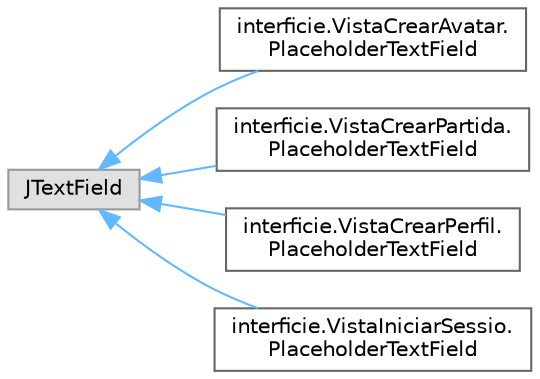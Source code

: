 digraph "Jerarquia Gràfica de la Classe"
{
 // INTERACTIVE_SVG=YES
 // LATEX_PDF_SIZE
  bgcolor="transparent";
  edge [fontname=Helvetica,fontsize=10,labelfontname=Helvetica,labelfontsize=10];
  node [fontname=Helvetica,fontsize=10,shape=box,height=0.2,width=0.4];
  rankdir="LR";
  Node0 [id="Node000000",label="JTextField",height=0.2,width=0.4,color="grey60", fillcolor="#E0E0E0", style="filled",tooltip=" "];
  Node0 -> Node1 [id="edge30_Node000000_Node000001",dir="back",color="steelblue1",style="solid",tooltip=" "];
  Node1 [id="Node000001",label="interficie.VistaCrearAvatar.\lPlaceholderTextField",height=0.2,width=0.4,color="grey40", fillcolor="white", style="filled",URL="$classinterficie_1_1_vista_crear_avatar_1_1_placeholder_text_field.html",tooltip="JTextField amb suport per a un text placeholder."];
  Node0 -> Node2 [id="edge31_Node000000_Node000002",dir="back",color="steelblue1",style="solid",tooltip=" "];
  Node2 [id="Node000002",label="interficie.VistaCrearPartida.\lPlaceholderTextField",height=0.2,width=0.4,color="grey40", fillcolor="white", style="filled",URL="$classinterficie_1_1_vista_crear_partida_1_1_placeholder_text_field.html",tooltip="JTextField personalitzat que mostra un text \"placeholder\" quan el camp està buit i no té el focus,..."];
  Node0 -> Node3 [id="edge32_Node000000_Node000003",dir="back",color="steelblue1",style="solid",tooltip=" "];
  Node3 [id="Node000003",label="interficie.VistaCrearPerfil.\lPlaceholderTextField",height=0.2,width=0.4,color="grey40", fillcolor="white", style="filled",URL="$classinterficie_1_1_vista_crear_perfil_1_1_placeholder_text_field.html",tooltip="Camp de text personalitzat que mostra un placeholder quan està buit i no té focus."];
  Node0 -> Node4 [id="edge33_Node000000_Node000004",dir="back",color="steelblue1",style="solid",tooltip=" "];
  Node4 [id="Node000004",label="interficie.VistaIniciarSessio.\lPlaceholderTextField",height=0.2,width=0.4,color="grey40", fillcolor="white", style="filled",URL="$classinterficie_1_1_vista_iniciar_sessio_1_1_placeholder_text_field.html",tooltip="Classe interna que permet mostrar un placeholder (text predefinit i en gris) dins d'un JTextField qua..."];
}
